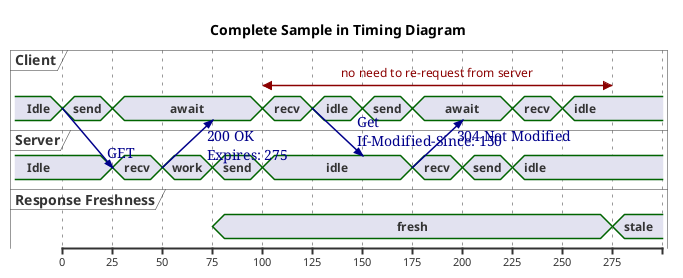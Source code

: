@startuml
title Complete Sample in Timing Diagram

concise "Client" as Client
concise "Server" as Server
concise "Response Freshness" as Cache

Client is Idle
Server is Idle

@Client
0 is send
Client -> Server@+25 : GET
+25 is await
+75 is recv
+25 is idle
Client -> Server@+25 : Get\nIf-Modified-Since: 150
+25 is send
+25 is await
+50 is recv
+25 is idle
' @100 <-> @275 : no need to re-request from server
@100 <-> @+175 : no need to re-request from server

@Server
25 is recv
+25 is work
Server -> Client@+25 : 200 OK\nExpires: 275
+25 is send
+25 is idle
+75 is recv
Server -> Client@+25 : 304 Not Modified
+25 is send
+25 is idle

@Cache
75 is fresh
+200 is stale

@enduml